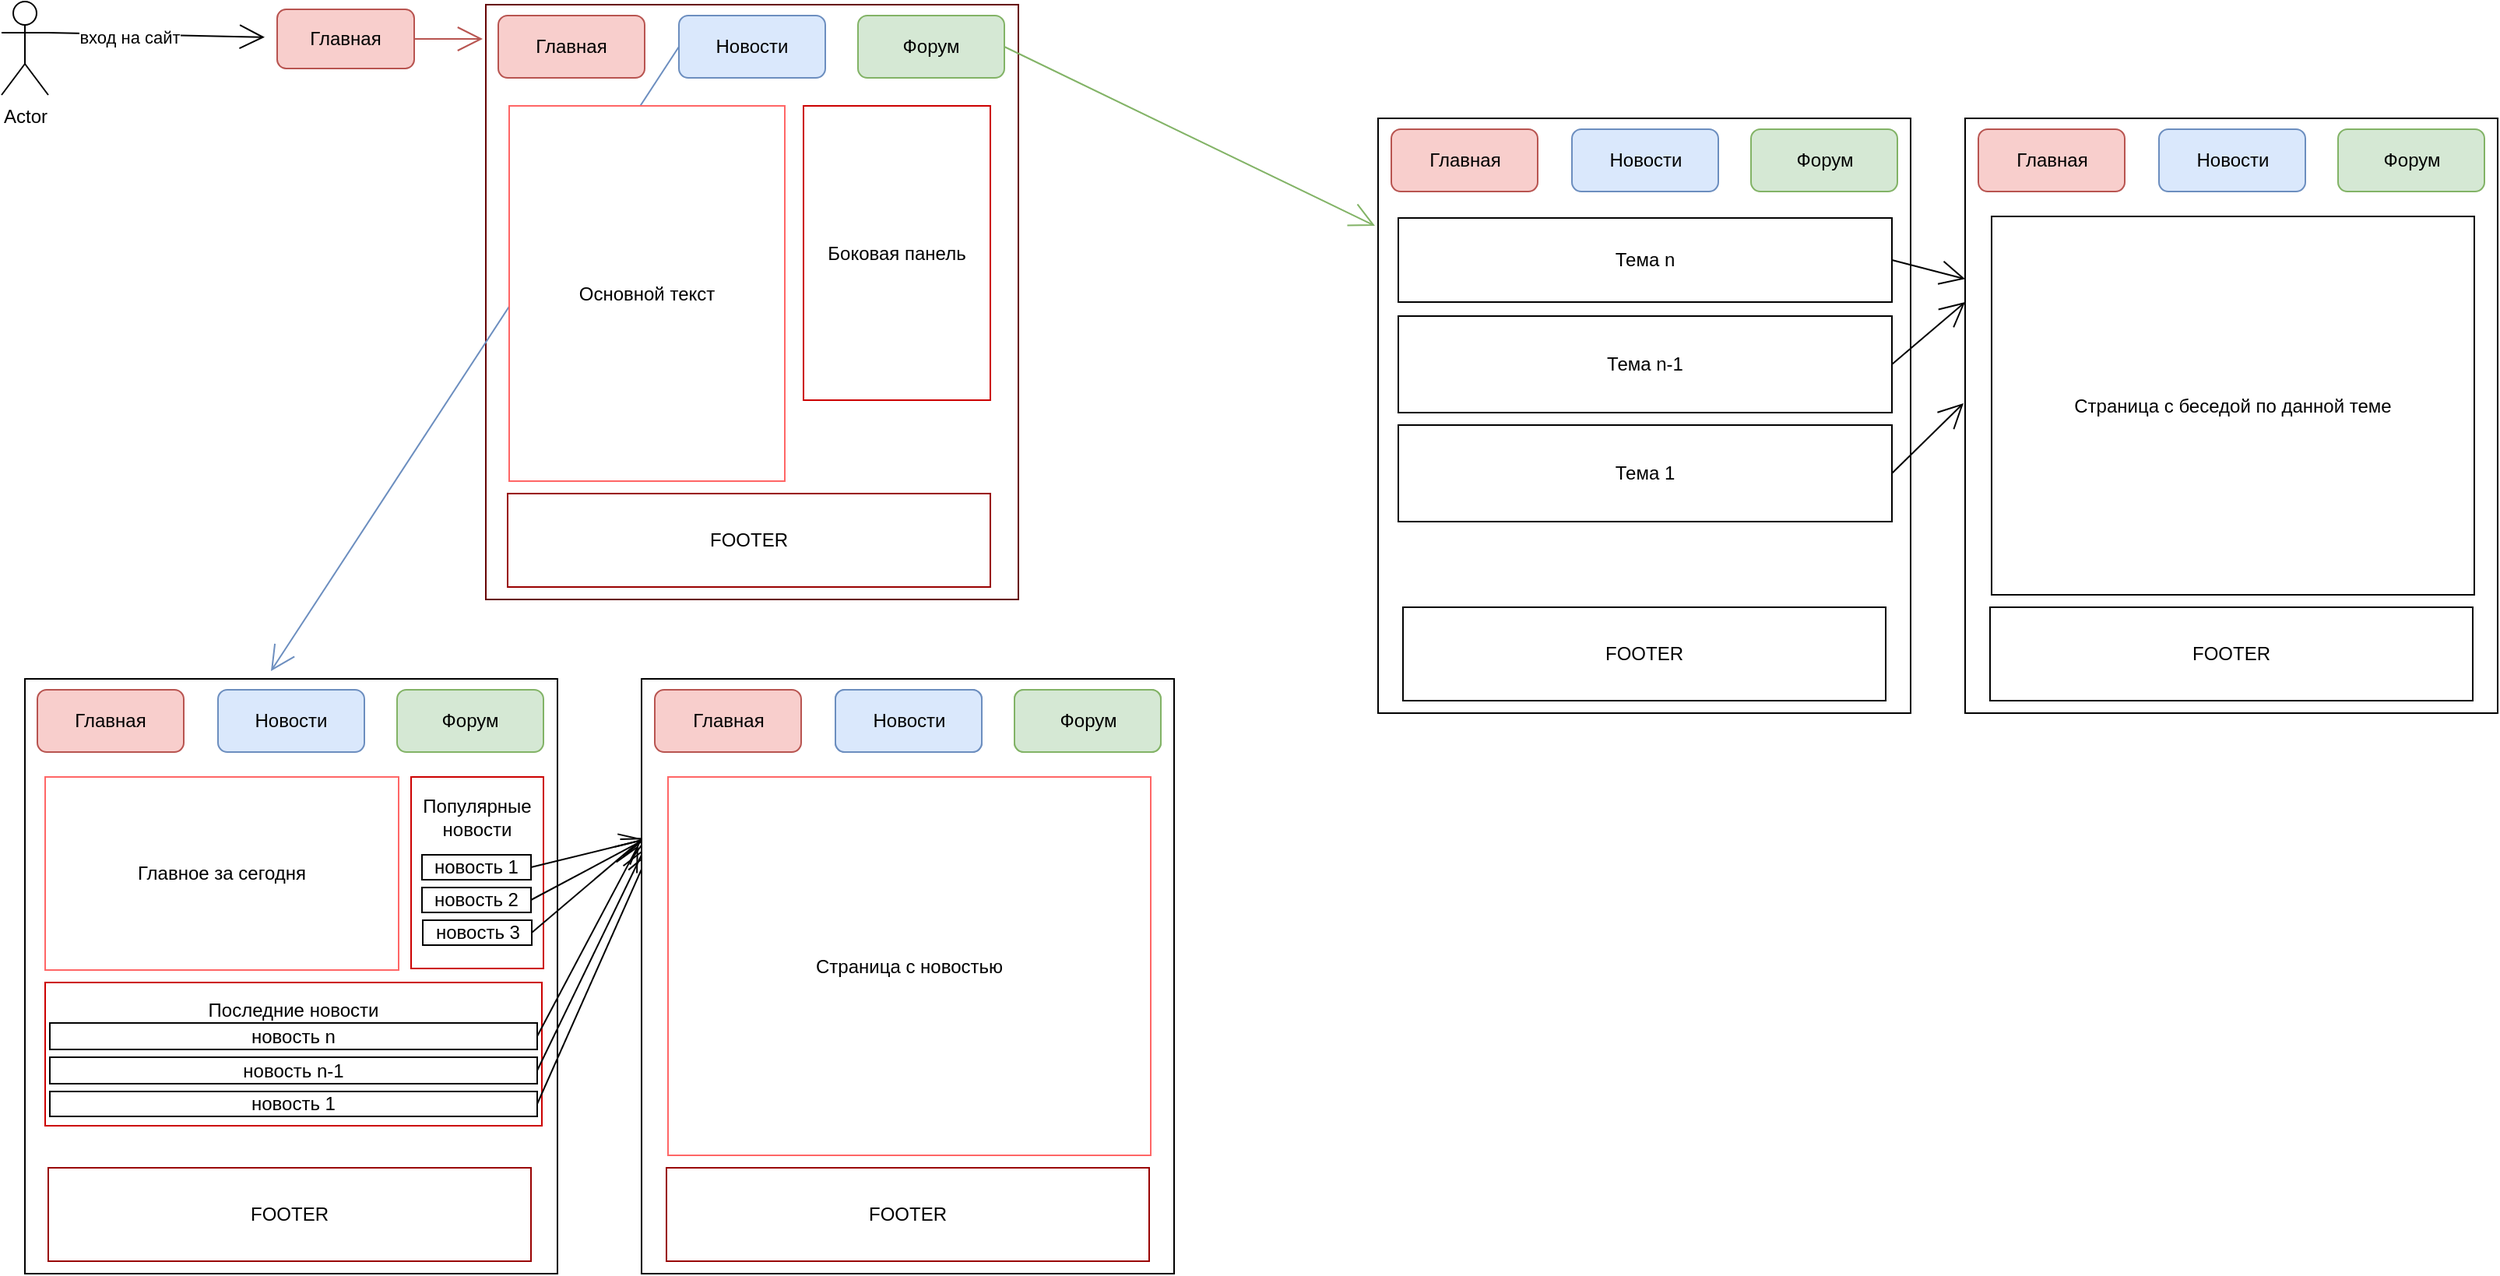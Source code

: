 <mxfile version="15.4.3" type="github">
  <diagram id="BNYhW4qLJf6dbQhoZxtP" name="Page-1">
    <mxGraphModel dx="2249" dy="1933" grid="0" gridSize="10" guides="1" tooltips="1" connect="1" arrows="1" fold="1" page="1" pageScale="1" pageWidth="827" pageHeight="1169" math="0" shadow="0">
      <root>
        <mxCell id="0" />
        <mxCell id="1" parent="0" />
        <mxCell id="Z32YWCErlfc_Y4S0Vm6A-4" style="edgeStyle=none;curved=1;rounded=0;orthogonalLoop=1;jettySize=auto;html=1;exitX=1;exitY=0.333;exitDx=0;exitDy=0;exitPerimeter=0;endArrow=open;startSize=14;endSize=14;sourcePerimeterSpacing=8;targetPerimeterSpacing=8;" parent="1" source="Z32YWCErlfc_Y4S0Vm6A-1" target="Z32YWCErlfc_Y4S0Vm6A-20" edge="1">
          <mxGeometry relative="1" as="geometry">
            <mxPoint x="-667" y="-1143" as="targetPoint" />
          </mxGeometry>
        </mxCell>
        <mxCell id="Z32YWCErlfc_Y4S0Vm6A-8" value="вход на сайт" style="edgeLabel;html=1;align=center;verticalAlign=middle;resizable=0;points=[];" parent="Z32YWCErlfc_Y4S0Vm6A-4" vertex="1" connectable="0">
          <mxGeometry x="-0.254" y="-2" relative="1" as="geometry">
            <mxPoint as="offset" />
          </mxGeometry>
        </mxCell>
        <mxCell id="Z32YWCErlfc_Y4S0Vm6A-1" value="Actor" style="shape=umlActor;verticalLabelPosition=bottom;verticalAlign=top;html=1;outlineConnect=0;hachureGap=4;pointerEvents=0;" parent="1" vertex="1">
          <mxGeometry x="-821" y="-1165" width="30" height="60" as="geometry" />
        </mxCell>
        <mxCell id="Z32YWCErlfc_Y4S0Vm6A-9" value="" style="rounded=0;whiteSpace=wrap;html=1;hachureGap=4;pointerEvents=0;strokeColor=#660000;" parent="1" vertex="1">
          <mxGeometry x="-510" y="-1163" width="342" height="382" as="geometry" />
        </mxCell>
        <mxCell id="Z32YWCErlfc_Y4S0Vm6A-12" value="Главная" style="rounded=1;whiteSpace=wrap;html=1;hachureGap=4;pointerEvents=0;fillColor=#f8cecc;strokeColor=#b85450;" parent="1" vertex="1">
          <mxGeometry x="-502" y="-1156" width="94" height="40" as="geometry" />
        </mxCell>
        <mxCell id="Z32YWCErlfc_Y4S0Vm6A-14" value="Новости" style="rounded=1;whiteSpace=wrap;html=1;hachureGap=4;pointerEvents=0;fillColor=#dae8fc;strokeColor=#6c8ebf;" parent="1" vertex="1">
          <mxGeometry x="-386" y="-1156" width="94" height="40" as="geometry" />
        </mxCell>
        <mxCell id="Z32YWCErlfc_Y4S0Vm6A-59" style="edgeStyle=none;curved=1;rounded=0;orthogonalLoop=1;jettySize=auto;html=1;exitX=1;exitY=0.5;exitDx=0;exitDy=0;endArrow=open;startSize=14;endSize=14;sourcePerimeterSpacing=8;targetPerimeterSpacing=8;fillColor=#d5e8d4;strokeColor=#82b366;" parent="1" source="Z32YWCErlfc_Y4S0Vm6A-15" edge="1">
          <mxGeometry relative="1" as="geometry">
            <mxPoint x="61" y="-1021" as="targetPoint" />
          </mxGeometry>
        </mxCell>
        <mxCell id="Z32YWCErlfc_Y4S0Vm6A-15" value="Форум" style="rounded=1;whiteSpace=wrap;html=1;hachureGap=4;pointerEvents=0;fillColor=#d5e8d4;strokeColor=#82b366;" parent="1" vertex="1">
          <mxGeometry x="-271" y="-1156" width="94" height="40" as="geometry" />
        </mxCell>
        <mxCell id="Z32YWCErlfc_Y4S0Vm6A-35" style="edgeStyle=none;curved=1;rounded=0;orthogonalLoop=1;jettySize=auto;html=1;exitX=0;exitY=0.5;exitDx=0;exitDy=0;endArrow=open;startSize=14;endSize=14;sourcePerimeterSpacing=8;targetPerimeterSpacing=8;fillColor=#dae8fc;strokeColor=#6c8ebf;entryX=0.462;entryY=-0.013;entryDx=0;entryDy=0;entryPerimeter=0;" parent="1" source="Z32YWCErlfc_Y4S0Vm6A-14" target="Z32YWCErlfc_Y4S0Vm6A-25" edge="1">
          <mxGeometry relative="1" as="geometry">
            <mxPoint x="-771" y="-735" as="targetPoint" />
          </mxGeometry>
        </mxCell>
        <mxCell id="Z32YWCErlfc_Y4S0Vm6A-17" value="Основной текст" style="rounded=0;whiteSpace=wrap;html=1;hachureGap=4;pointerEvents=0;strokeColor=#FF6666;" parent="1" vertex="1">
          <mxGeometry x="-495" y="-1098" width="177" height="241" as="geometry" />
        </mxCell>
        <mxCell id="Z32YWCErlfc_Y4S0Vm6A-18" value="Боковая панель" style="rounded=0;whiteSpace=wrap;html=1;hachureGap=4;pointerEvents=0;strokeColor=#CC0000;" parent="1" vertex="1">
          <mxGeometry x="-306" y="-1098" width="120" height="189" as="geometry" />
        </mxCell>
        <mxCell id="Z32YWCErlfc_Y4S0Vm6A-19" value="FOOTER" style="rounded=0;whiteSpace=wrap;html=1;hachureGap=4;pointerEvents=0;strokeColor=#990000;" parent="1" vertex="1">
          <mxGeometry x="-496" y="-849" width="310" height="60" as="geometry" />
        </mxCell>
        <mxCell id="Z32YWCErlfc_Y4S0Vm6A-32" style="edgeStyle=none;curved=1;rounded=0;orthogonalLoop=1;jettySize=auto;html=1;exitX=1;exitY=0.5;exitDx=0;exitDy=0;endArrow=open;startSize=14;endSize=14;sourcePerimeterSpacing=8;targetPerimeterSpacing=8;fillColor=#f8cecc;strokeColor=#b85450;" parent="1" source="Z32YWCErlfc_Y4S0Vm6A-20" edge="1">
          <mxGeometry relative="1" as="geometry">
            <mxPoint x="-512" y="-1141" as="targetPoint" />
          </mxGeometry>
        </mxCell>
        <mxCell id="Z32YWCErlfc_Y4S0Vm6A-20" value="Главная" style="rounded=1;whiteSpace=wrap;html=1;hachureGap=4;pointerEvents=0;fillColor=#f8cecc;strokeColor=#b85450;" parent="1" vertex="1">
          <mxGeometry x="-644" y="-1160" width="88" height="38" as="geometry" />
        </mxCell>
        <mxCell id="Z32YWCErlfc_Y4S0Vm6A-25" value="" style="rounded=0;whiteSpace=wrap;html=1;hachureGap=4;pointerEvents=0;" parent="1" vertex="1">
          <mxGeometry x="-806" y="-730" width="342" height="382" as="geometry" />
        </mxCell>
        <mxCell id="Z32YWCErlfc_Y4S0Vm6A-26" value="Главная" style="rounded=1;whiteSpace=wrap;html=1;hachureGap=4;pointerEvents=0;fillColor=#f8cecc;strokeColor=#b85450;" parent="1" vertex="1">
          <mxGeometry x="-798" y="-723" width="94" height="40" as="geometry" />
        </mxCell>
        <mxCell id="Z32YWCErlfc_Y4S0Vm6A-27" value="Новости" style="rounded=1;whiteSpace=wrap;html=1;hachureGap=4;pointerEvents=0;fillColor=#dae8fc;strokeColor=#6c8ebf;" parent="1" vertex="1">
          <mxGeometry x="-682" y="-723" width="94" height="40" as="geometry" />
        </mxCell>
        <mxCell id="Z32YWCErlfc_Y4S0Vm6A-28" value="Форум" style="rounded=1;whiteSpace=wrap;html=1;hachureGap=4;pointerEvents=0;fillColor=#d5e8d4;strokeColor=#82b366;" parent="1" vertex="1">
          <mxGeometry x="-567" y="-723" width="94" height="40" as="geometry" />
        </mxCell>
        <mxCell id="Z32YWCErlfc_Y4S0Vm6A-34" value="FOOTER" style="rounded=0;whiteSpace=wrap;html=1;hachureGap=4;pointerEvents=0;strokeColor=#990000;" parent="1" vertex="1">
          <mxGeometry x="-791" y="-416" width="310" height="60" as="geometry" />
        </mxCell>
        <mxCell id="Z32YWCErlfc_Y4S0Vm6A-36" value="Главное за сегодня" style="rounded=0;whiteSpace=wrap;html=1;hachureGap=4;pointerEvents=0;strokeColor=#FF6666;" parent="1" vertex="1">
          <mxGeometry x="-793" y="-667" width="227" height="124" as="geometry" />
        </mxCell>
        <mxCell id="Z32YWCErlfc_Y4S0Vm6A-38" value="Популярные новости&lt;br&gt;&lt;br&gt;&lt;br&gt;&lt;br&gt;&lt;br&gt;&lt;br&gt;" style="rounded=0;whiteSpace=wrap;html=1;hachureGap=4;pointerEvents=0;strokeColor=#CC0000;" parent="1" vertex="1">
          <mxGeometry x="-558" y="-667" width="85" height="123" as="geometry" />
        </mxCell>
        <mxCell id="Z32YWCErlfc_Y4S0Vm6A-48" style="edgeStyle=none;curved=1;rounded=0;orthogonalLoop=1;jettySize=auto;html=1;exitX=1;exitY=0.5;exitDx=0;exitDy=0;entryX=0.006;entryY=0.27;entryDx=0;entryDy=0;entryPerimeter=0;endArrow=open;startSize=14;endSize=14;sourcePerimeterSpacing=8;targetPerimeterSpacing=8;" parent="1" source="Z32YWCErlfc_Y4S0Vm6A-39" target="Z32YWCErlfc_Y4S0Vm6A-47" edge="1">
          <mxGeometry relative="1" as="geometry" />
        </mxCell>
        <mxCell id="Z32YWCErlfc_Y4S0Vm6A-39" value="&lt;span style=&quot;color: rgba(0 , 0 , 0 , 0) ; font-family: monospace ; font-size: 0px&quot;&gt;%3CmxGraphModel%3E%3Croot%3E%3CmxCell%20id%3D%220%22%2F%3E%3CmxCell%20id%3D%221%22%20parent%3D%220%22%2F%3E%3CmxCell%20id%3D%222%22%20value%3D%22%D0%BD%D0%BE%D0%B2%D0%BE%D1%81%D1%82%D1%8C%203%22%20style%3D%22rounded%3D1%3BwhiteSpace%3Dwrap%3Bhtml%3D1%3Bsketch%3D0%3BhachureGap%3D4%3BpointerEvents%3D0%3BfontColor%3D%23E4FDE1%3BstrokeColor%3D%23028090%3BfillColor%3D%23F45B69%3B%22%20vertex%3D%221%22%20parent%3D%221%22%3E%3CmxGeometry%20x%3D%22134%22%20y%3D%22445%22%20width%3D%2279%22%20height%3D%2242%22%20as%3D%22geometry%22%2F%3E%3C%2FmxCell%3E%3C%2Froot%3E%3C%2FmxGraphModel%3E&lt;/span&gt;новость 1" style="rounded=0;whiteSpace=wrap;html=1;hachureGap=4;pointerEvents=0;" parent="1" vertex="1">
          <mxGeometry x="-551" y="-617" width="70" height="16" as="geometry" />
        </mxCell>
        <mxCell id="Z32YWCErlfc_Y4S0Vm6A-49" style="edgeStyle=none;curved=1;rounded=0;orthogonalLoop=1;jettySize=auto;html=1;exitX=1;exitY=0.5;exitDx=0;exitDy=0;endArrow=open;startSize=14;endSize=14;sourcePerimeterSpacing=8;targetPerimeterSpacing=8;" parent="1" source="Z32YWCErlfc_Y4S0Vm6A-40" edge="1">
          <mxGeometry relative="1" as="geometry">
            <mxPoint x="-406" y="-628" as="targetPoint" />
          </mxGeometry>
        </mxCell>
        <mxCell id="Z32YWCErlfc_Y4S0Vm6A-40" value="&lt;span style=&quot;color: rgba(0 , 0 , 0 , 0) ; font-family: monospace ; font-size: 0px&quot;&gt;%3CmxGraphModel%3E%3Croot%3E%3CmxCell%20id%3D%220%22%2F%3E%3CmxCell%20id%3D%221%22%20parent%3D%220%22%2F%3E%3CmxCell%20id%3D%222%22%20value%3D%22%D0%BD%D0%BE%D0%B2%D0%BE%D1%81%D1%82%D1%8C%203%22%20style%3D%22rounded%3D1%3BwhiteSpace%3Dwrap%3Bhtml%3D1%3Bsketch%3D0%3BhachureGap%3D4%3BpointerEvents%3D0%3BfontColor%3D%23E4FDE1%3BstrokeColor%3D%23028090%3BfillColor%3D%23F45B69%3B%22%20vertex%3D%221%22%20parent%3D%221%22%3E%3CmxGeometry%20x%3D%22134%22%20y%3D%22445%22%20width%3D%2279%22%20height%3D%2242%22%20as%3D%22geometry%22%2F%3E%3C%2FmxCell%3E%3C%2Froot%3E%3C%2FmxGraphModel%3E&lt;/span&gt;новость 2" style="rounded=0;whiteSpace=wrap;html=1;hachureGap=4;pointerEvents=0;" parent="1" vertex="1">
          <mxGeometry x="-551" y="-596" width="70" height="16" as="geometry" />
        </mxCell>
        <mxCell id="Z32YWCErlfc_Y4S0Vm6A-50" style="edgeStyle=none;curved=1;rounded=0;orthogonalLoop=1;jettySize=auto;html=1;exitX=1;exitY=0.5;exitDx=0;exitDy=0;entryX=0;entryY=0.27;entryDx=0;entryDy=0;entryPerimeter=0;endArrow=open;startSize=14;endSize=14;sourcePerimeterSpacing=8;targetPerimeterSpacing=8;" parent="1" source="Z32YWCErlfc_Y4S0Vm6A-41" target="Z32YWCErlfc_Y4S0Vm6A-47" edge="1">
          <mxGeometry relative="1" as="geometry" />
        </mxCell>
        <mxCell id="Z32YWCErlfc_Y4S0Vm6A-41" value="&lt;span style=&quot;color: rgba(0 , 0 , 0 , 0) ; font-family: monospace ; font-size: 0px&quot;&gt;%3CmxGraphModel%3E%3Croot%3E%3CmxCell%20id%3D%220%22%2F%3E%3CmxCell%20id%3D%221%22%20parent%3D%220%22%2F%3E%3CmxCell%20id%3D%222%22%20value%3D%22%D0%BD%D0%BE%D0%B2%D0%BE%D1%81%D1%82%D1%8C%203%22%20style%3D%22rounded%3D1%3BwhiteSpace%3Dwrap%3Bhtml%3D1%3Bsketch%3D0%3BhachureGap%3D4%3BpointerEvents%3D0%3BfontColor%3D%23E4FDE1%3BstrokeColor%3D%23028090%3BfillColor%3D%23F45B69%3B%22%20vertex%3D%221%22%20parent%3D%221%22%3E%3CmxGeometry%20x%3D%22134%22%20y%3D%22445%22%20width%3D%2279%22%20height%3D%2242%22%20as%3D%22geometry%22%2F%3E%3C%2FmxCell%3E%3C%2Froot%3E%3C%2FmxGraphModel%3E&lt;/span&gt;новость 3" style="rounded=0;whiteSpace=wrap;html=1;hachureGap=4;pointerEvents=0;" parent="1" vertex="1">
          <mxGeometry x="-550.5" y="-575" width="70" height="16" as="geometry" />
        </mxCell>
        <mxCell id="Z32YWCErlfc_Y4S0Vm6A-42" value="Последние новости&lt;br&gt;&lt;br&gt;&lt;br&gt;&lt;br&gt;&lt;br&gt;" style="rounded=0;whiteSpace=wrap;html=1;hachureGap=4;pointerEvents=0;strokeColor=#CC0000;" parent="1" vertex="1">
          <mxGeometry x="-793" y="-535" width="319" height="92" as="geometry" />
        </mxCell>
        <mxCell id="Z32YWCErlfc_Y4S0Vm6A-51" style="edgeStyle=none;curved=1;rounded=0;orthogonalLoop=1;jettySize=auto;html=1;exitX=1;exitY=0.5;exitDx=0;exitDy=0;entryX=-0.006;entryY=0.28;entryDx=0;entryDy=0;entryPerimeter=0;endArrow=open;startSize=14;endSize=14;sourcePerimeterSpacing=8;targetPerimeterSpacing=8;" parent="1" source="Z32YWCErlfc_Y4S0Vm6A-43" target="Z32YWCErlfc_Y4S0Vm6A-47" edge="1">
          <mxGeometry relative="1" as="geometry" />
        </mxCell>
        <mxCell id="Z32YWCErlfc_Y4S0Vm6A-43" value="новость n" style="rounded=0;whiteSpace=wrap;html=1;hachureGap=4;pointerEvents=0;" parent="1" vertex="1">
          <mxGeometry x="-790" y="-509" width="313" height="17" as="geometry" />
        </mxCell>
        <mxCell id="Z32YWCErlfc_Y4S0Vm6A-52" style="edgeStyle=none;curved=1;rounded=0;orthogonalLoop=1;jettySize=auto;html=1;exitX=1;exitY=0.5;exitDx=0;exitDy=0;entryX=0.006;entryY=0.285;entryDx=0;entryDy=0;entryPerimeter=0;endArrow=open;startSize=14;endSize=14;sourcePerimeterSpacing=8;targetPerimeterSpacing=8;" parent="1" source="Z32YWCErlfc_Y4S0Vm6A-44" target="Z32YWCErlfc_Y4S0Vm6A-47" edge="1">
          <mxGeometry relative="1" as="geometry" />
        </mxCell>
        <mxCell id="Z32YWCErlfc_Y4S0Vm6A-44" value="новость n-1" style="rounded=0;whiteSpace=wrap;html=1;hachureGap=4;pointerEvents=0;" parent="1" vertex="1">
          <mxGeometry x="-790" y="-487" width="313" height="17" as="geometry" />
        </mxCell>
        <mxCell id="Z32YWCErlfc_Y4S0Vm6A-53" style="edgeStyle=none;curved=1;rounded=0;orthogonalLoop=1;jettySize=auto;html=1;exitX=1;exitY=0.5;exitDx=0;exitDy=0;endArrow=open;startSize=14;endSize=14;sourcePerimeterSpacing=8;targetPerimeterSpacing=8;" parent="1" source="Z32YWCErlfc_Y4S0Vm6A-45" edge="1">
          <mxGeometry relative="1" as="geometry">
            <mxPoint x="-405" y="-619" as="targetPoint" />
          </mxGeometry>
        </mxCell>
        <mxCell id="Z32YWCErlfc_Y4S0Vm6A-45" value="новость 1" style="rounded=0;whiteSpace=wrap;html=1;hachureGap=4;pointerEvents=0;" parent="1" vertex="1">
          <mxGeometry x="-790" y="-465" width="313" height="16" as="geometry" />
        </mxCell>
        <mxCell id="Z32YWCErlfc_Y4S0Vm6A-47" value="" style="rounded=0;whiteSpace=wrap;html=1;hachureGap=4;pointerEvents=0;" parent="1" vertex="1">
          <mxGeometry x="-410" y="-730" width="342" height="382" as="geometry" />
        </mxCell>
        <mxCell id="Z32YWCErlfc_Y4S0Vm6A-54" value="Главная" style="rounded=1;whiteSpace=wrap;html=1;hachureGap=4;pointerEvents=0;fillColor=#f8cecc;strokeColor=#b85450;" parent="1" vertex="1">
          <mxGeometry x="-401.5" y="-723" width="94" height="40" as="geometry" />
        </mxCell>
        <mxCell id="Z32YWCErlfc_Y4S0Vm6A-55" value="Новости" style="rounded=1;whiteSpace=wrap;html=1;hachureGap=4;pointerEvents=0;fillColor=#dae8fc;strokeColor=#6c8ebf;" parent="1" vertex="1">
          <mxGeometry x="-285.5" y="-723" width="94" height="40" as="geometry" />
        </mxCell>
        <mxCell id="Z32YWCErlfc_Y4S0Vm6A-56" value="Форум" style="rounded=1;whiteSpace=wrap;html=1;hachureGap=4;pointerEvents=0;fillColor=#d5e8d4;strokeColor=#82b366;" parent="1" vertex="1">
          <mxGeometry x="-170.5" y="-723" width="94" height="40" as="geometry" />
        </mxCell>
        <mxCell id="Z32YWCErlfc_Y4S0Vm6A-57" value="Страница с новостью" style="rounded=0;whiteSpace=wrap;html=1;hachureGap=4;pointerEvents=0;" parent="1" vertex="1">
          <mxGeometry x="-393" y="-667" width="310" height="243" as="geometry" />
        </mxCell>
        <mxCell id="Z32YWCErlfc_Y4S0Vm6A-58" value="FOOTER" style="rounded=0;whiteSpace=wrap;html=1;hachureGap=4;pointerEvents=0;strokeColor=#990000;" parent="1" vertex="1">
          <mxGeometry x="-394" y="-416" width="310" height="60" as="geometry" />
        </mxCell>
        <mxCell id="Z32YWCErlfc_Y4S0Vm6A-61" value="" style="rounded=0;whiteSpace=wrap;html=1;hachureGap=4;pointerEvents=0;" parent="1" vertex="1">
          <mxGeometry x="63" y="-1090" width="342" height="382" as="geometry" />
        </mxCell>
        <mxCell id="Z32YWCErlfc_Y4S0Vm6A-62" value="Главная" style="rounded=1;whiteSpace=wrap;html=1;hachureGap=4;pointerEvents=0;fillColor=#f8cecc;strokeColor=#b85450;" parent="1" vertex="1">
          <mxGeometry x="71.5" y="-1083" width="94" height="40" as="geometry" />
        </mxCell>
        <mxCell id="Z32YWCErlfc_Y4S0Vm6A-63" value="Новости" style="rounded=1;whiteSpace=wrap;html=1;hachureGap=4;pointerEvents=0;fillColor=#dae8fc;strokeColor=#6c8ebf;" parent="1" vertex="1">
          <mxGeometry x="187.5" y="-1083" width="94" height="40" as="geometry" />
        </mxCell>
        <mxCell id="Z32YWCErlfc_Y4S0Vm6A-64" value="Форум" style="rounded=1;whiteSpace=wrap;html=1;hachureGap=4;pointerEvents=0;fillColor=#d5e8d4;strokeColor=#82b366;" parent="1" vertex="1">
          <mxGeometry x="302.5" y="-1083" width="94" height="40" as="geometry" />
        </mxCell>
        <mxCell id="Z32YWCErlfc_Y4S0Vm6A-80" style="edgeStyle=none;curved=1;rounded=0;orthogonalLoop=1;jettySize=auto;html=1;exitX=1;exitY=0.5;exitDx=0;exitDy=0;entryX=0;entryY=0.27;entryDx=0;entryDy=0;entryPerimeter=0;endArrow=open;startSize=14;endSize=14;sourcePerimeterSpacing=8;targetPerimeterSpacing=8;" parent="1" source="Z32YWCErlfc_Y4S0Vm6A-65" target="Z32YWCErlfc_Y4S0Vm6A-74" edge="1">
          <mxGeometry relative="1" as="geometry" />
        </mxCell>
        <mxCell id="Z32YWCErlfc_Y4S0Vm6A-65" value="Тема n" style="rounded=0;whiteSpace=wrap;html=1;hachureGap=4;pointerEvents=0;" parent="1" vertex="1">
          <mxGeometry x="76" y="-1026" width="317" height="54" as="geometry" />
        </mxCell>
        <mxCell id="Z32YWCErlfc_Y4S0Vm6A-66" value="FOOTER" style="rounded=0;whiteSpace=wrap;html=1;hachureGap=4;pointerEvents=0;" parent="1" vertex="1">
          <mxGeometry x="79" y="-776" width="310" height="60" as="geometry" />
        </mxCell>
        <mxCell id="Z32YWCErlfc_Y4S0Vm6A-81" style="edgeStyle=none;curved=1;rounded=0;orthogonalLoop=1;jettySize=auto;html=1;exitX=1;exitY=0.5;exitDx=0;exitDy=0;entryX=0;entryY=0.309;entryDx=0;entryDy=0;entryPerimeter=0;endArrow=open;startSize=14;endSize=14;sourcePerimeterSpacing=8;targetPerimeterSpacing=8;" parent="1" source="Z32YWCErlfc_Y4S0Vm6A-67" target="Z32YWCErlfc_Y4S0Vm6A-74" edge="1">
          <mxGeometry relative="1" as="geometry" />
        </mxCell>
        <mxCell id="Z32YWCErlfc_Y4S0Vm6A-67" value="Тема n-1" style="rounded=0;whiteSpace=wrap;html=1;hachureGap=4;pointerEvents=0;" parent="1" vertex="1">
          <mxGeometry x="76" y="-963" width="317" height="62" as="geometry" />
        </mxCell>
        <mxCell id="Z32YWCErlfc_Y4S0Vm6A-82" style="edgeStyle=none;curved=1;rounded=0;orthogonalLoop=1;jettySize=auto;html=1;exitX=1;exitY=0.5;exitDx=0;exitDy=0;endArrow=open;startSize=14;endSize=14;sourcePerimeterSpacing=8;targetPerimeterSpacing=8;entryX=-0.003;entryY=0.479;entryDx=0;entryDy=0;entryPerimeter=0;" parent="1" source="Z32YWCErlfc_Y4S0Vm6A-68" target="Z32YWCErlfc_Y4S0Vm6A-74" edge="1">
          <mxGeometry relative="1" as="geometry">
            <mxPoint x="436" y="-919" as="targetPoint" />
          </mxGeometry>
        </mxCell>
        <mxCell id="Z32YWCErlfc_Y4S0Vm6A-68" value="Тема 1" style="rounded=0;whiteSpace=wrap;html=1;hachureGap=4;pointerEvents=0;" parent="1" vertex="1">
          <mxGeometry x="76" y="-893" width="317" height="62" as="geometry" />
        </mxCell>
        <mxCell id="Z32YWCErlfc_Y4S0Vm6A-71" value="Страница с новостью" style="rounded=0;whiteSpace=wrap;html=1;hachureGap=4;pointerEvents=0;strokeColor=#FF6666;" parent="1" vertex="1">
          <mxGeometry x="-393" y="-667" width="310" height="243" as="geometry" />
        </mxCell>
        <mxCell id="Z32YWCErlfc_Y4S0Vm6A-72" value="Форум" style="rounded=1;whiteSpace=wrap;html=1;hachureGap=4;pointerEvents=0;fillColor=#d5e8d4;strokeColor=#82b366;" parent="1" vertex="1">
          <mxGeometry x="-170.5" y="-723" width="94" height="40" as="geometry" />
        </mxCell>
        <mxCell id="Z32YWCErlfc_Y4S0Vm6A-73" value="Новости" style="rounded=1;whiteSpace=wrap;html=1;hachureGap=4;pointerEvents=0;fillColor=#dae8fc;strokeColor=#6c8ebf;" parent="1" vertex="1">
          <mxGeometry x="-285.5" y="-723" width="94" height="40" as="geometry" />
        </mxCell>
        <mxCell id="Z32YWCErlfc_Y4S0Vm6A-74" value="" style="rounded=0;whiteSpace=wrap;html=1;hachureGap=4;pointerEvents=0;" parent="1" vertex="1">
          <mxGeometry x="440" y="-1090" width="342" height="382" as="geometry" />
        </mxCell>
        <mxCell id="Z32YWCErlfc_Y4S0Vm6A-75" value="Главная" style="rounded=1;whiteSpace=wrap;html=1;hachureGap=4;pointerEvents=0;fillColor=#f8cecc;strokeColor=#b85450;" parent="1" vertex="1">
          <mxGeometry x="448.5" y="-1083" width="94" height="40" as="geometry" />
        </mxCell>
        <mxCell id="Z32YWCErlfc_Y4S0Vm6A-76" value="FOOTER" style="rounded=0;whiteSpace=wrap;html=1;hachureGap=4;pointerEvents=0;" parent="1" vertex="1">
          <mxGeometry x="456" y="-776" width="310" height="60" as="geometry" />
        </mxCell>
        <mxCell id="Z32YWCErlfc_Y4S0Vm6A-77" value="Страница с беседой по данной теме" style="rounded=0;whiteSpace=wrap;html=1;hachureGap=4;pointerEvents=0;" parent="1" vertex="1">
          <mxGeometry x="457" y="-1027" width="310" height="243" as="geometry" />
        </mxCell>
        <mxCell id="Z32YWCErlfc_Y4S0Vm6A-78" value="Форум" style="rounded=1;whiteSpace=wrap;html=1;hachureGap=4;pointerEvents=0;fillColor=#d5e8d4;strokeColor=#82b366;" parent="1" vertex="1">
          <mxGeometry x="679.5" y="-1083" width="94" height="40" as="geometry" />
        </mxCell>
        <mxCell id="Z32YWCErlfc_Y4S0Vm6A-79" value="Новости" style="rounded=1;whiteSpace=wrap;html=1;hachureGap=4;pointerEvents=0;fillColor=#dae8fc;strokeColor=#6c8ebf;" parent="1" vertex="1">
          <mxGeometry x="564.5" y="-1083" width="94" height="40" as="geometry" />
        </mxCell>
      </root>
    </mxGraphModel>
  </diagram>
</mxfile>
